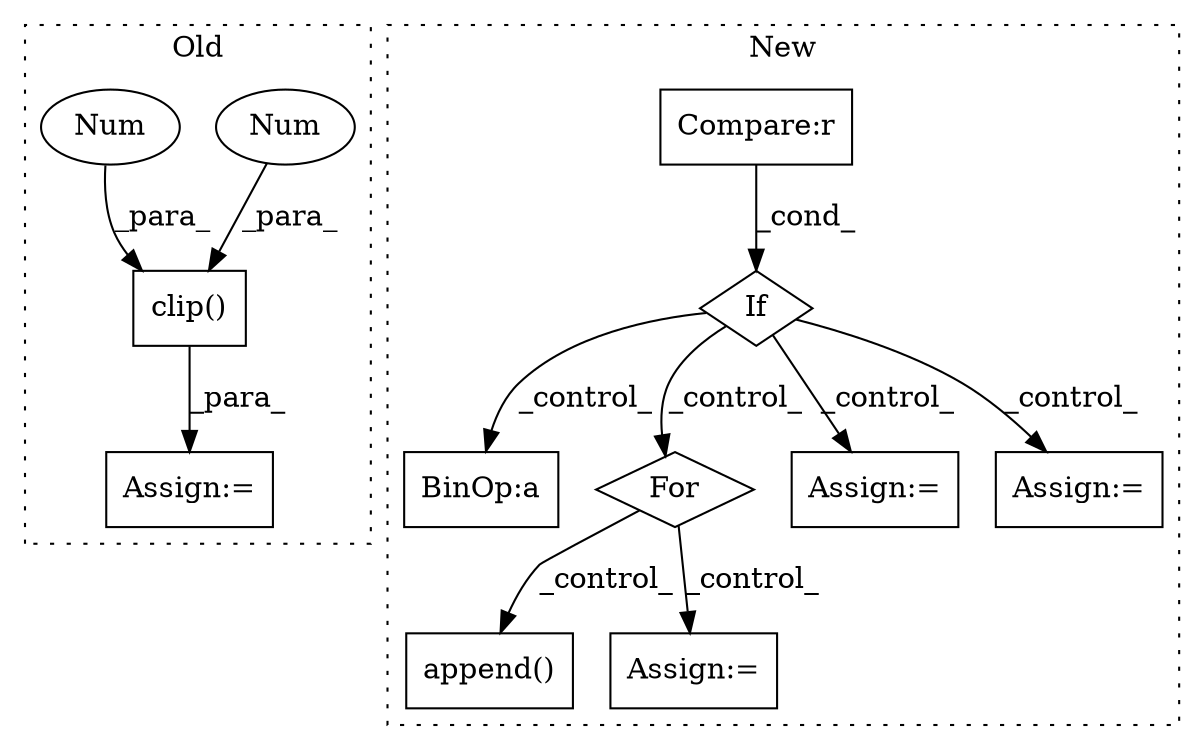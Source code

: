 digraph G {
subgraph cluster0 {
1 [label="clip()" a="75" s="1530,1559" l="8,1" shape="box"];
4 [label="Num" a="76" s="1553" l="1" shape="ellipse"];
5 [label="Num" a="76" s="1556" l="3" shape="ellipse"];
12 [label="Assign:=" a="68" s="1527" l="3" shape="box"];
label = "Old";
style="dotted";
}
subgraph cluster1 {
2 [label="append()" a="75" s="1656,1697" l="19,1" shape="box"];
3 [label="Assign:=" a="68" s="1599" l="13" shape="box"];
6 [label="If" a="96" s="1344" l="3" shape="diamond"];
7 [label="BinOp:a" a="82" s="1741" l="3" shape="box"];
8 [label="For" a="107" s="1559,1575" l="4,14" shape="diamond"];
9 [label="Compare:r" a="40" s="1347" l="60" shape="box"];
10 [label="Assign:=" a="68" s="1899" l="3" shape="box"];
11 [label="Assign:=" a="68" s="1841" l="15" shape="box"];
label = "New";
style="dotted";
}
1 -> 12 [label="_para_"];
4 -> 1 [label="_para_"];
5 -> 1 [label="_para_"];
6 -> 11 [label="_control_"];
6 -> 10 [label="_control_"];
6 -> 7 [label="_control_"];
6 -> 8 [label="_control_"];
8 -> 2 [label="_control_"];
8 -> 3 [label="_control_"];
9 -> 6 [label="_cond_"];
}